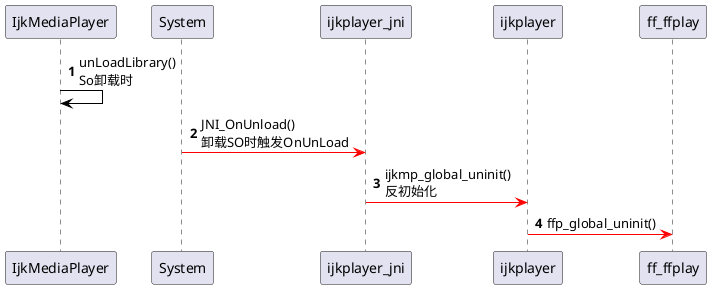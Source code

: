 @startuml
autonumber

IjkMediaPlayer [#000000]-> IjkMediaPlayer:unLoadLibrary()\nSo卸载时

System [#FF0000]-> ijkplayer_jni:JNI_OnUnload()\n卸载SO时触发OnUnLoad

ijkplayer_jni [#FF0000]-> ijkplayer:ijkmp_global_uninit()\n反初始化

ijkplayer [#FF0000]-> ff_ffplay:ffp_global_uninit()

@enduml